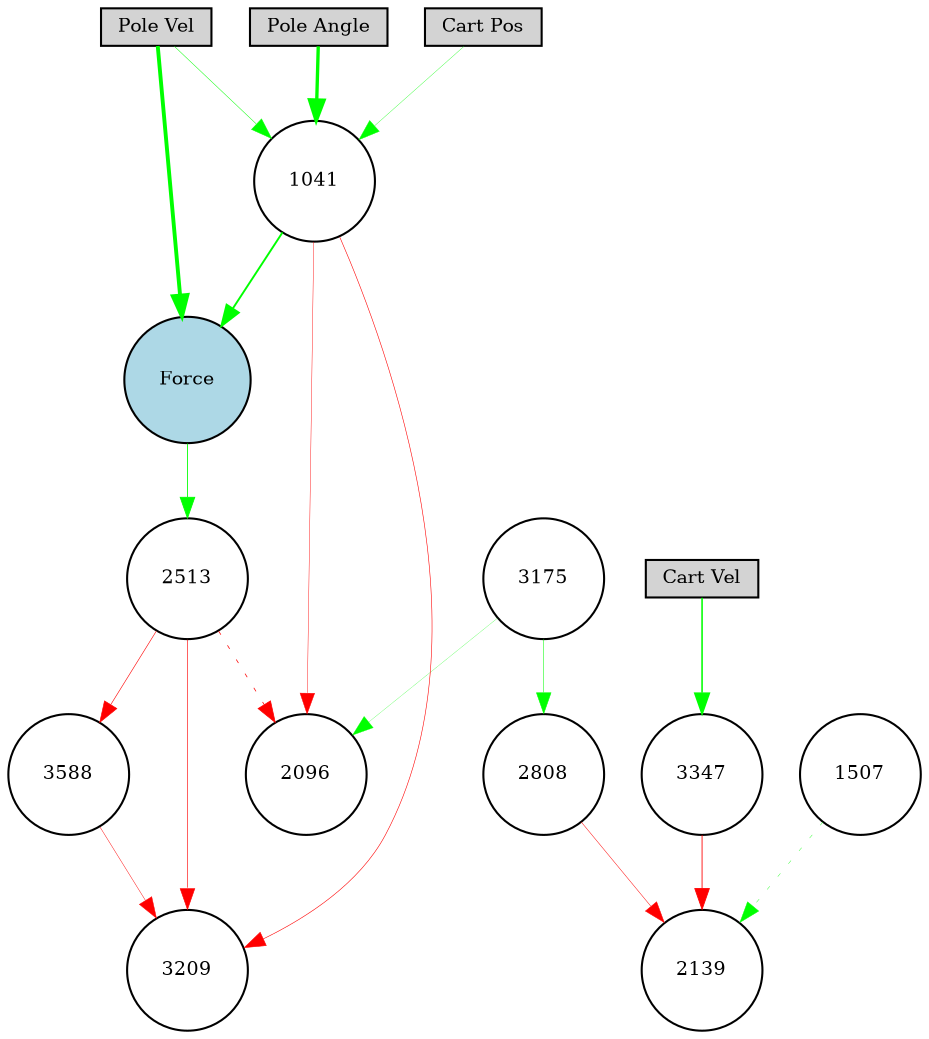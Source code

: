 digraph {
	node [fontsize=9 height=0.2 shape=circle width=0.2]
	"Cart Pos" [fillcolor=lightgray shape=box style=filled]
	"Cart Vel" [fillcolor=lightgray shape=box style=filled]
	"Pole Angle" [fillcolor=lightgray shape=box style=filled]
	"Pole Vel" [fillcolor=lightgray shape=box style=filled]
	Force [fillcolor=lightblue style=filled]
	1507 [fillcolor=white style=filled]
	3588 [fillcolor=white style=filled]
	3175 [fillcolor=white style=filled]
	3209 [fillcolor=white style=filled]
	2096 [fillcolor=white style=filled]
	1041 [fillcolor=white style=filled]
	2513 [fillcolor=white style=filled]
	3347 [fillcolor=white style=filled]
	2808 [fillcolor=white style=filled]
	2139 [fillcolor=white style=filled]
	"Pole Vel" -> Force [color=green penwidth=1.8633599861209764 style=solid]
	"Pole Angle" -> 1041 [color=green penwidth=1.6073516694862158 style=solid]
	1041 -> Force [color=green penwidth=0.9183691465338871 style=solid]
	"Pole Vel" -> 1041 [color=green penwidth=0.2346808217532589 style=solid]
	2808 -> 2139 [color=red penwidth=0.2303813621136239 style=solid]
	Force -> 2513 [color=green penwidth=0.41123077145184683 style=solid]
	2513 -> 2096 [color=red penwidth=0.35485622159381347 style=dotted]
	"Cart Pos" -> 1041 [color=green penwidth=0.1598222637657435 style=solid]
	1507 -> 2139 [color=green penwidth=0.17761324262933315 style=dotted]
	2513 -> 3209 [color=red penwidth=0.29903489812324924 style=solid]
	"Cart Vel" -> 3347 [color=green penwidth=0.7528670785581569 style=solid]
	3347 -> 2139 [color=red penwidth=0.40964484050390004 style=solid]
	3175 -> 2808 [color=green penwidth=0.25235262521847934 style=solid]
	2513 -> 3588 [color=red penwidth=0.28677120162578645 style=solid]
	3588 -> 3209 [color=red penwidth=0.2118468512142745 style=solid]
	3175 -> 2096 [color=green penwidth=0.11134618256329365 style=solid]
	1041 -> 3209 [color=red penwidth=0.2759670039338474 style=solid]
	1041 -> 2096 [color=red penwidth=0.20781480972247413 style=solid]
}
